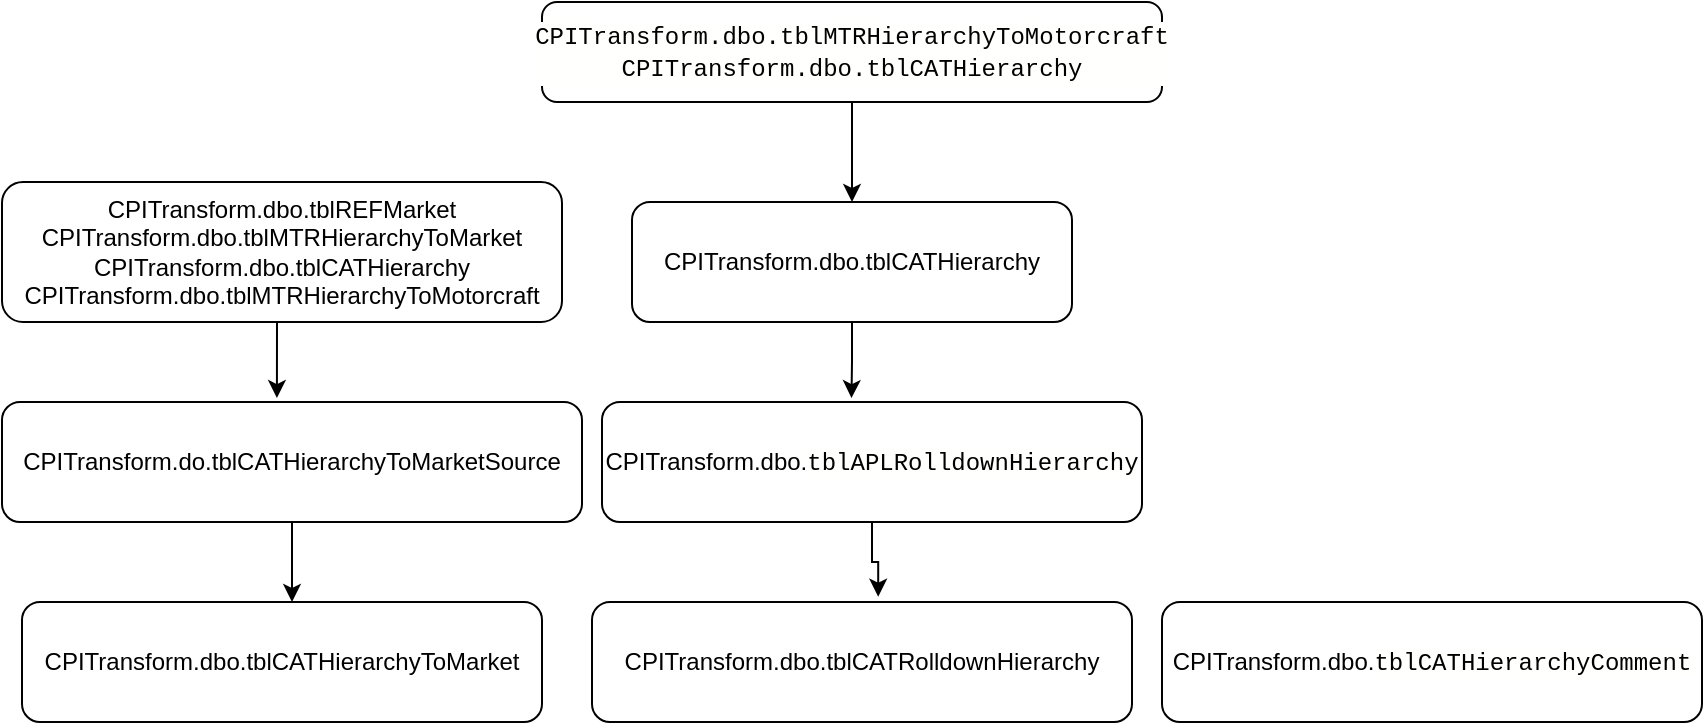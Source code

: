 <mxfile version="13.8.0" type="github">
  <diagram id="tQBDNZwCBWh_bteMR1vP" name="Page-1">
    <mxGraphModel dx="782" dy="1569" grid="1" gridSize="10" guides="1" tooltips="1" connect="1" arrows="1" fold="1" page="1" pageScale="1" pageWidth="850" pageHeight="1100" math="0" shadow="0">
      <root>
        <mxCell id="0" />
        <mxCell id="1" parent="0" />
        <mxCell id="__ydDhkN1Fn5WU4UCvgq-1" value="CPITransform.dbo.tblCATHierarchyToMarket" style="rounded=1;whiteSpace=wrap;html=1;" vertex="1" parent="1">
          <mxGeometry x="20" y="210" width="260" height="60" as="geometry" />
        </mxCell>
        <mxCell id="__ydDhkN1Fn5WU4UCvgq-3" value="CPITransform.dbo.tblCATRolldownHierarchy" style="rounded=1;whiteSpace=wrap;html=1;" vertex="1" parent="1">
          <mxGeometry x="305" y="210" width="270" height="60" as="geometry" />
        </mxCell>
        <mxCell id="__ydDhkN1Fn5WU4UCvgq-4" value="CPITransform.dbo.&lt;span style=&quot;background-color: rgb(255 , 255 , 254) ; font-family: &amp;#34;consolas&amp;#34; , &amp;#34;courier new&amp;#34; , monospace&quot;&gt;tblCATHierarchyComment&lt;/span&gt;" style="rounded=1;whiteSpace=wrap;html=1;" vertex="1" parent="1">
          <mxGeometry x="590" y="210" width="270" height="60" as="geometry" />
        </mxCell>
        <mxCell id="__ydDhkN1Fn5WU4UCvgq-11" style="edgeStyle=orthogonalEdgeStyle;rounded=0;orthogonalLoop=1;jettySize=auto;html=1;" edge="1" parent="1" source="__ydDhkN1Fn5WU4UCvgq-5">
          <mxGeometry relative="1" as="geometry">
            <mxPoint x="155" y="210" as="targetPoint" />
          </mxGeometry>
        </mxCell>
        <mxCell id="__ydDhkN1Fn5WU4UCvgq-5" value="CPITransform.do.tblCATHierarchyToMarketSource" style="rounded=1;whiteSpace=wrap;html=1;" vertex="1" parent="1">
          <mxGeometry x="10" y="110" width="290" height="60" as="geometry" />
        </mxCell>
        <mxCell id="__ydDhkN1Fn5WU4UCvgq-9" style="edgeStyle=orthogonalEdgeStyle;rounded=0;orthogonalLoop=1;jettySize=auto;html=1;exitX=0.5;exitY=1;exitDx=0;exitDy=0;entryX=0.474;entryY=-0.033;entryDx=0;entryDy=0;entryPerimeter=0;" edge="1" parent="1" source="__ydDhkN1Fn5WU4UCvgq-6" target="__ydDhkN1Fn5WU4UCvgq-5">
          <mxGeometry relative="1" as="geometry" />
        </mxCell>
        <mxCell id="__ydDhkN1Fn5WU4UCvgq-6" value="CPITransform.dbo.tblREFMarket CPITransform.dbo.tblMTRHierarchyToMarket&lt;br&gt;CPITransform.dbo.tblCATHierarchy&lt;br&gt;CPITransform.dbo.tblMTRHierarchyToMotorcraft" style="rounded=1;whiteSpace=wrap;html=1;" vertex="1" parent="1">
          <mxGeometry x="10" width="280" height="70" as="geometry" />
        </mxCell>
        <mxCell id="__ydDhkN1Fn5WU4UCvgq-17" style="edgeStyle=orthogonalEdgeStyle;rounded=0;orthogonalLoop=1;jettySize=auto;html=1;entryX=0.53;entryY=-0.044;entryDx=0;entryDy=0;entryPerimeter=0;" edge="1" parent="1" source="__ydDhkN1Fn5WU4UCvgq-12" target="__ydDhkN1Fn5WU4UCvgq-3">
          <mxGeometry relative="1" as="geometry" />
        </mxCell>
        <mxCell id="__ydDhkN1Fn5WU4UCvgq-12" value="CPITransform.dbo.&lt;span style=&quot;background-color: rgb(255 , 255 , 254) ; font-family: &amp;#34;consolas&amp;#34; , &amp;#34;courier new&amp;#34; , monospace&quot;&gt;tblAPLRolldownHierarchy&lt;/span&gt;" style="rounded=1;whiteSpace=wrap;html=1;" vertex="1" parent="1">
          <mxGeometry x="310" y="110" width="270" height="60" as="geometry" />
        </mxCell>
        <mxCell id="__ydDhkN1Fn5WU4UCvgq-16" style="edgeStyle=orthogonalEdgeStyle;rounded=0;orthogonalLoop=1;jettySize=auto;html=1;entryX=0.462;entryY=-0.033;entryDx=0;entryDy=0;entryPerimeter=0;" edge="1" parent="1" source="__ydDhkN1Fn5WU4UCvgq-13" target="__ydDhkN1Fn5WU4UCvgq-12">
          <mxGeometry relative="1" as="geometry" />
        </mxCell>
        <mxCell id="__ydDhkN1Fn5WU4UCvgq-13" value="CPITransform.dbo.tblCATHierarchy" style="rounded=1;whiteSpace=wrap;html=1;" vertex="1" parent="1">
          <mxGeometry x="325" y="10" width="220" height="60" as="geometry" />
        </mxCell>
        <mxCell id="__ydDhkN1Fn5WU4UCvgq-15" style="edgeStyle=orthogonalEdgeStyle;rounded=0;orthogonalLoop=1;jettySize=auto;html=1;entryX=0.5;entryY=0;entryDx=0;entryDy=0;" edge="1" parent="1" source="__ydDhkN1Fn5WU4UCvgq-14" target="__ydDhkN1Fn5WU4UCvgq-13">
          <mxGeometry relative="1" as="geometry" />
        </mxCell>
        <mxCell id="__ydDhkN1Fn5WU4UCvgq-14" value="&lt;div style=&quot;background-color: rgb(255 , 255 , 254) ; font-family: &amp;#34;consolas&amp;#34; , &amp;#34;courier new&amp;#34; , monospace ; line-height: 16px&quot;&gt;CPITransform.dbo.tblMTRHierarchyToMotorcraft&lt;/div&gt;&lt;div style=&quot;background-color: rgb(255 , 255 , 254) ; font-family: &amp;#34;consolas&amp;#34; , &amp;#34;courier new&amp;#34; , monospace ; line-height: 16px&quot;&gt;&lt;div style=&quot;line-height: 16px&quot;&gt;CPITransform.dbo.tblCATHierarchy&lt;/div&gt;&lt;/div&gt;" style="rounded=1;whiteSpace=wrap;html=1;" vertex="1" parent="1">
          <mxGeometry x="280" y="-90" width="310" height="50" as="geometry" />
        </mxCell>
      </root>
    </mxGraphModel>
  </diagram>
</mxfile>
